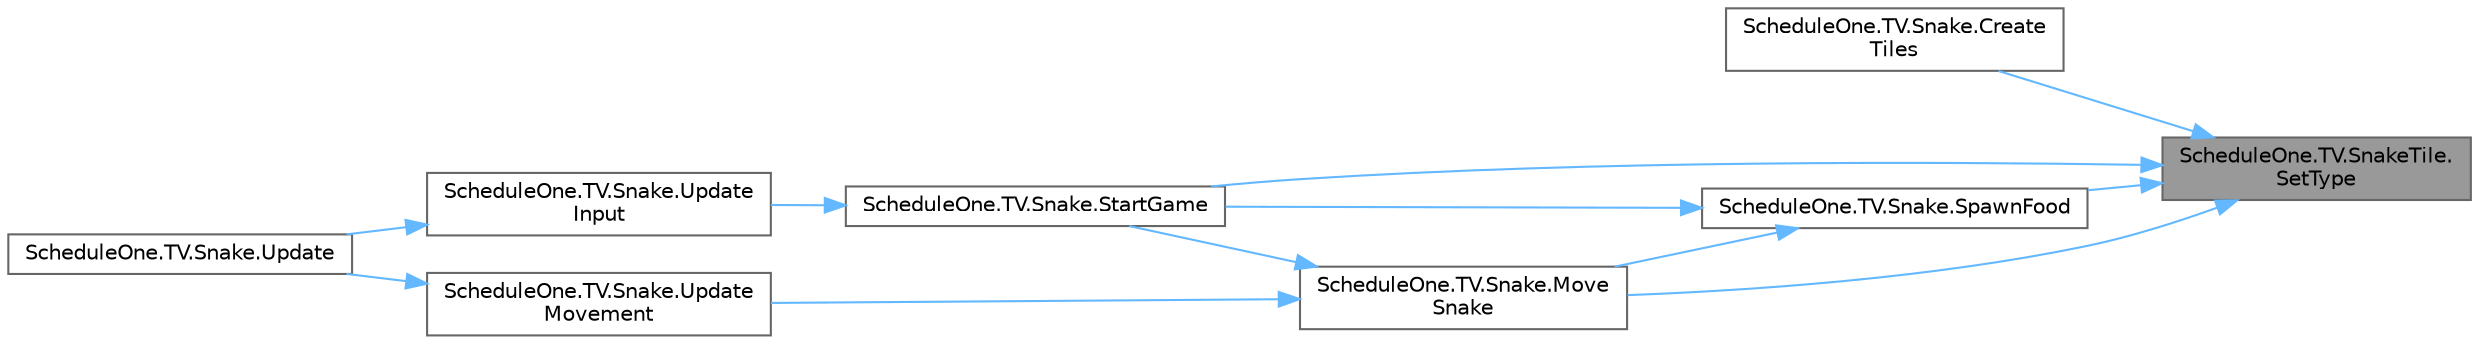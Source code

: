 digraph "ScheduleOne.TV.SnakeTile.SetType"
{
 // LATEX_PDF_SIZE
  bgcolor="transparent";
  edge [fontname=Helvetica,fontsize=10,labelfontname=Helvetica,labelfontsize=10];
  node [fontname=Helvetica,fontsize=10,shape=box,height=0.2,width=0.4];
  rankdir="RL";
  Node1 [id="Node000001",label="ScheduleOne.TV.SnakeTile.\lSetType",height=0.2,width=0.4,color="gray40", fillcolor="grey60", style="filled", fontcolor="black",tooltip=" "];
  Node1 -> Node2 [id="edge1_Node000001_Node000002",dir="back",color="steelblue1",style="solid",tooltip=" "];
  Node2 [id="Node000002",label="ScheduleOne.TV.Snake.Create\lTiles",height=0.2,width=0.4,color="grey40", fillcolor="white", style="filled",URL="$class_schedule_one_1_1_t_v_1_1_snake.html#a0e2ed6be7ec95062c3de862e8d56e86c",tooltip=" "];
  Node1 -> Node3 [id="edge2_Node000001_Node000003",dir="back",color="steelblue1",style="solid",tooltip=" "];
  Node3 [id="Node000003",label="ScheduleOne.TV.Snake.Move\lSnake",height=0.2,width=0.4,color="grey40", fillcolor="white", style="filled",URL="$class_schedule_one_1_1_t_v_1_1_snake.html#a1ca8a522bf115699973df583595b815f",tooltip=" "];
  Node3 -> Node4 [id="edge3_Node000003_Node000004",dir="back",color="steelblue1",style="solid",tooltip=" "];
  Node4 [id="Node000004",label="ScheduleOne.TV.Snake.StartGame",height=0.2,width=0.4,color="grey40", fillcolor="white", style="filled",URL="$class_schedule_one_1_1_t_v_1_1_snake.html#a28754773e39924b742cf4f6aace12a4e",tooltip=" "];
  Node4 -> Node5 [id="edge4_Node000004_Node000005",dir="back",color="steelblue1",style="solid",tooltip=" "];
  Node5 [id="Node000005",label="ScheduleOne.TV.Snake.Update\lInput",height=0.2,width=0.4,color="grey40", fillcolor="white", style="filled",URL="$class_schedule_one_1_1_t_v_1_1_snake.html#ac5b3c4737d383f839b895b1417ac5ebc",tooltip=" "];
  Node5 -> Node6 [id="edge5_Node000005_Node000006",dir="back",color="steelblue1",style="solid",tooltip=" "];
  Node6 [id="Node000006",label="ScheduleOne.TV.Snake.Update",height=0.2,width=0.4,color="grey40", fillcolor="white", style="filled",URL="$class_schedule_one_1_1_t_v_1_1_snake.html#a96016e13819cb0fed72e869cb3116d64",tooltip=" "];
  Node3 -> Node7 [id="edge6_Node000003_Node000007",dir="back",color="steelblue1",style="solid",tooltip=" "];
  Node7 [id="Node000007",label="ScheduleOne.TV.Snake.Update\lMovement",height=0.2,width=0.4,color="grey40", fillcolor="white", style="filled",URL="$class_schedule_one_1_1_t_v_1_1_snake.html#a671f4960c33d709018be1eef019a2f39",tooltip=" "];
  Node7 -> Node6 [id="edge7_Node000007_Node000006",dir="back",color="steelblue1",style="solid",tooltip=" "];
  Node1 -> Node8 [id="edge8_Node000001_Node000008",dir="back",color="steelblue1",style="solid",tooltip=" "];
  Node8 [id="Node000008",label="ScheduleOne.TV.Snake.SpawnFood",height=0.2,width=0.4,color="grey40", fillcolor="white", style="filled",URL="$class_schedule_one_1_1_t_v_1_1_snake.html#ab217fde5e2cd7b268b33fcd0cd936d2a",tooltip=" "];
  Node8 -> Node3 [id="edge9_Node000008_Node000003",dir="back",color="steelblue1",style="solid",tooltip=" "];
  Node8 -> Node4 [id="edge10_Node000008_Node000004",dir="back",color="steelblue1",style="solid",tooltip=" "];
  Node1 -> Node4 [id="edge11_Node000001_Node000004",dir="back",color="steelblue1",style="solid",tooltip=" "];
}
